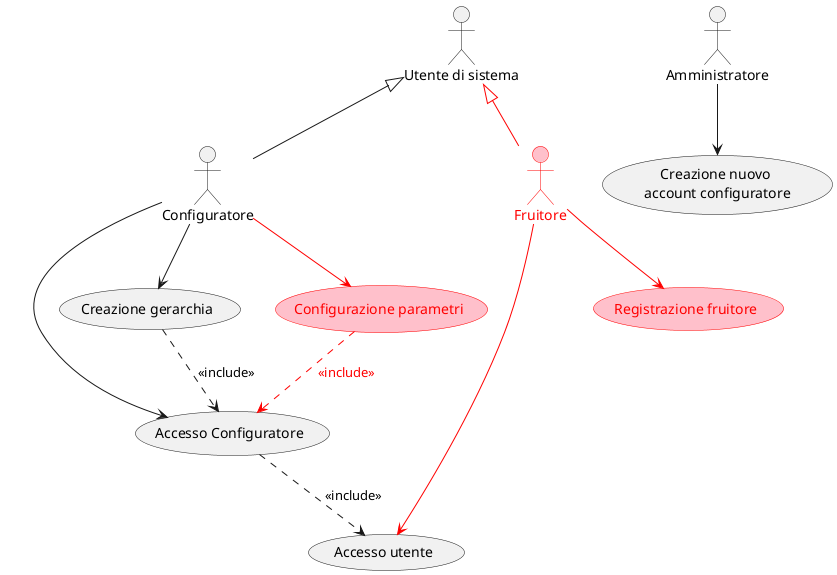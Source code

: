 @startuml

:Utente di sistema: as user
:Configuratore: as conf
:Amministratore: as adm

conf -up-|> user
conf --> (Accesso Configuratore)
conf --> (Creazione gerarchia)

adm --> (Creazione nuovo \naccount configuratore)

(Accesso Configuratore) ..> (Accesso utente): <<include>>
(Creazione gerarchia) ..> (Accesso Configuratore): <<include>>

'VERSIONE 2 ===========================================

:Fruitore: as fruit #pink;line:red;text:red

fruit -up-|> user #red;text:red

(Configurazione parametri)  #pink;line:red;text:red
(Registrazione fruitore) #pink;line:red;text:red

conf --> (Configurazione parametri) #red;text:red
fruit --> (Registrazione fruitore) #red;text:red
fruit --> (Accesso utente) #red;text:red
(Configurazione parametri) ..> (Accesso Configuratore) #red;text:red : <<include>>

@enduml
